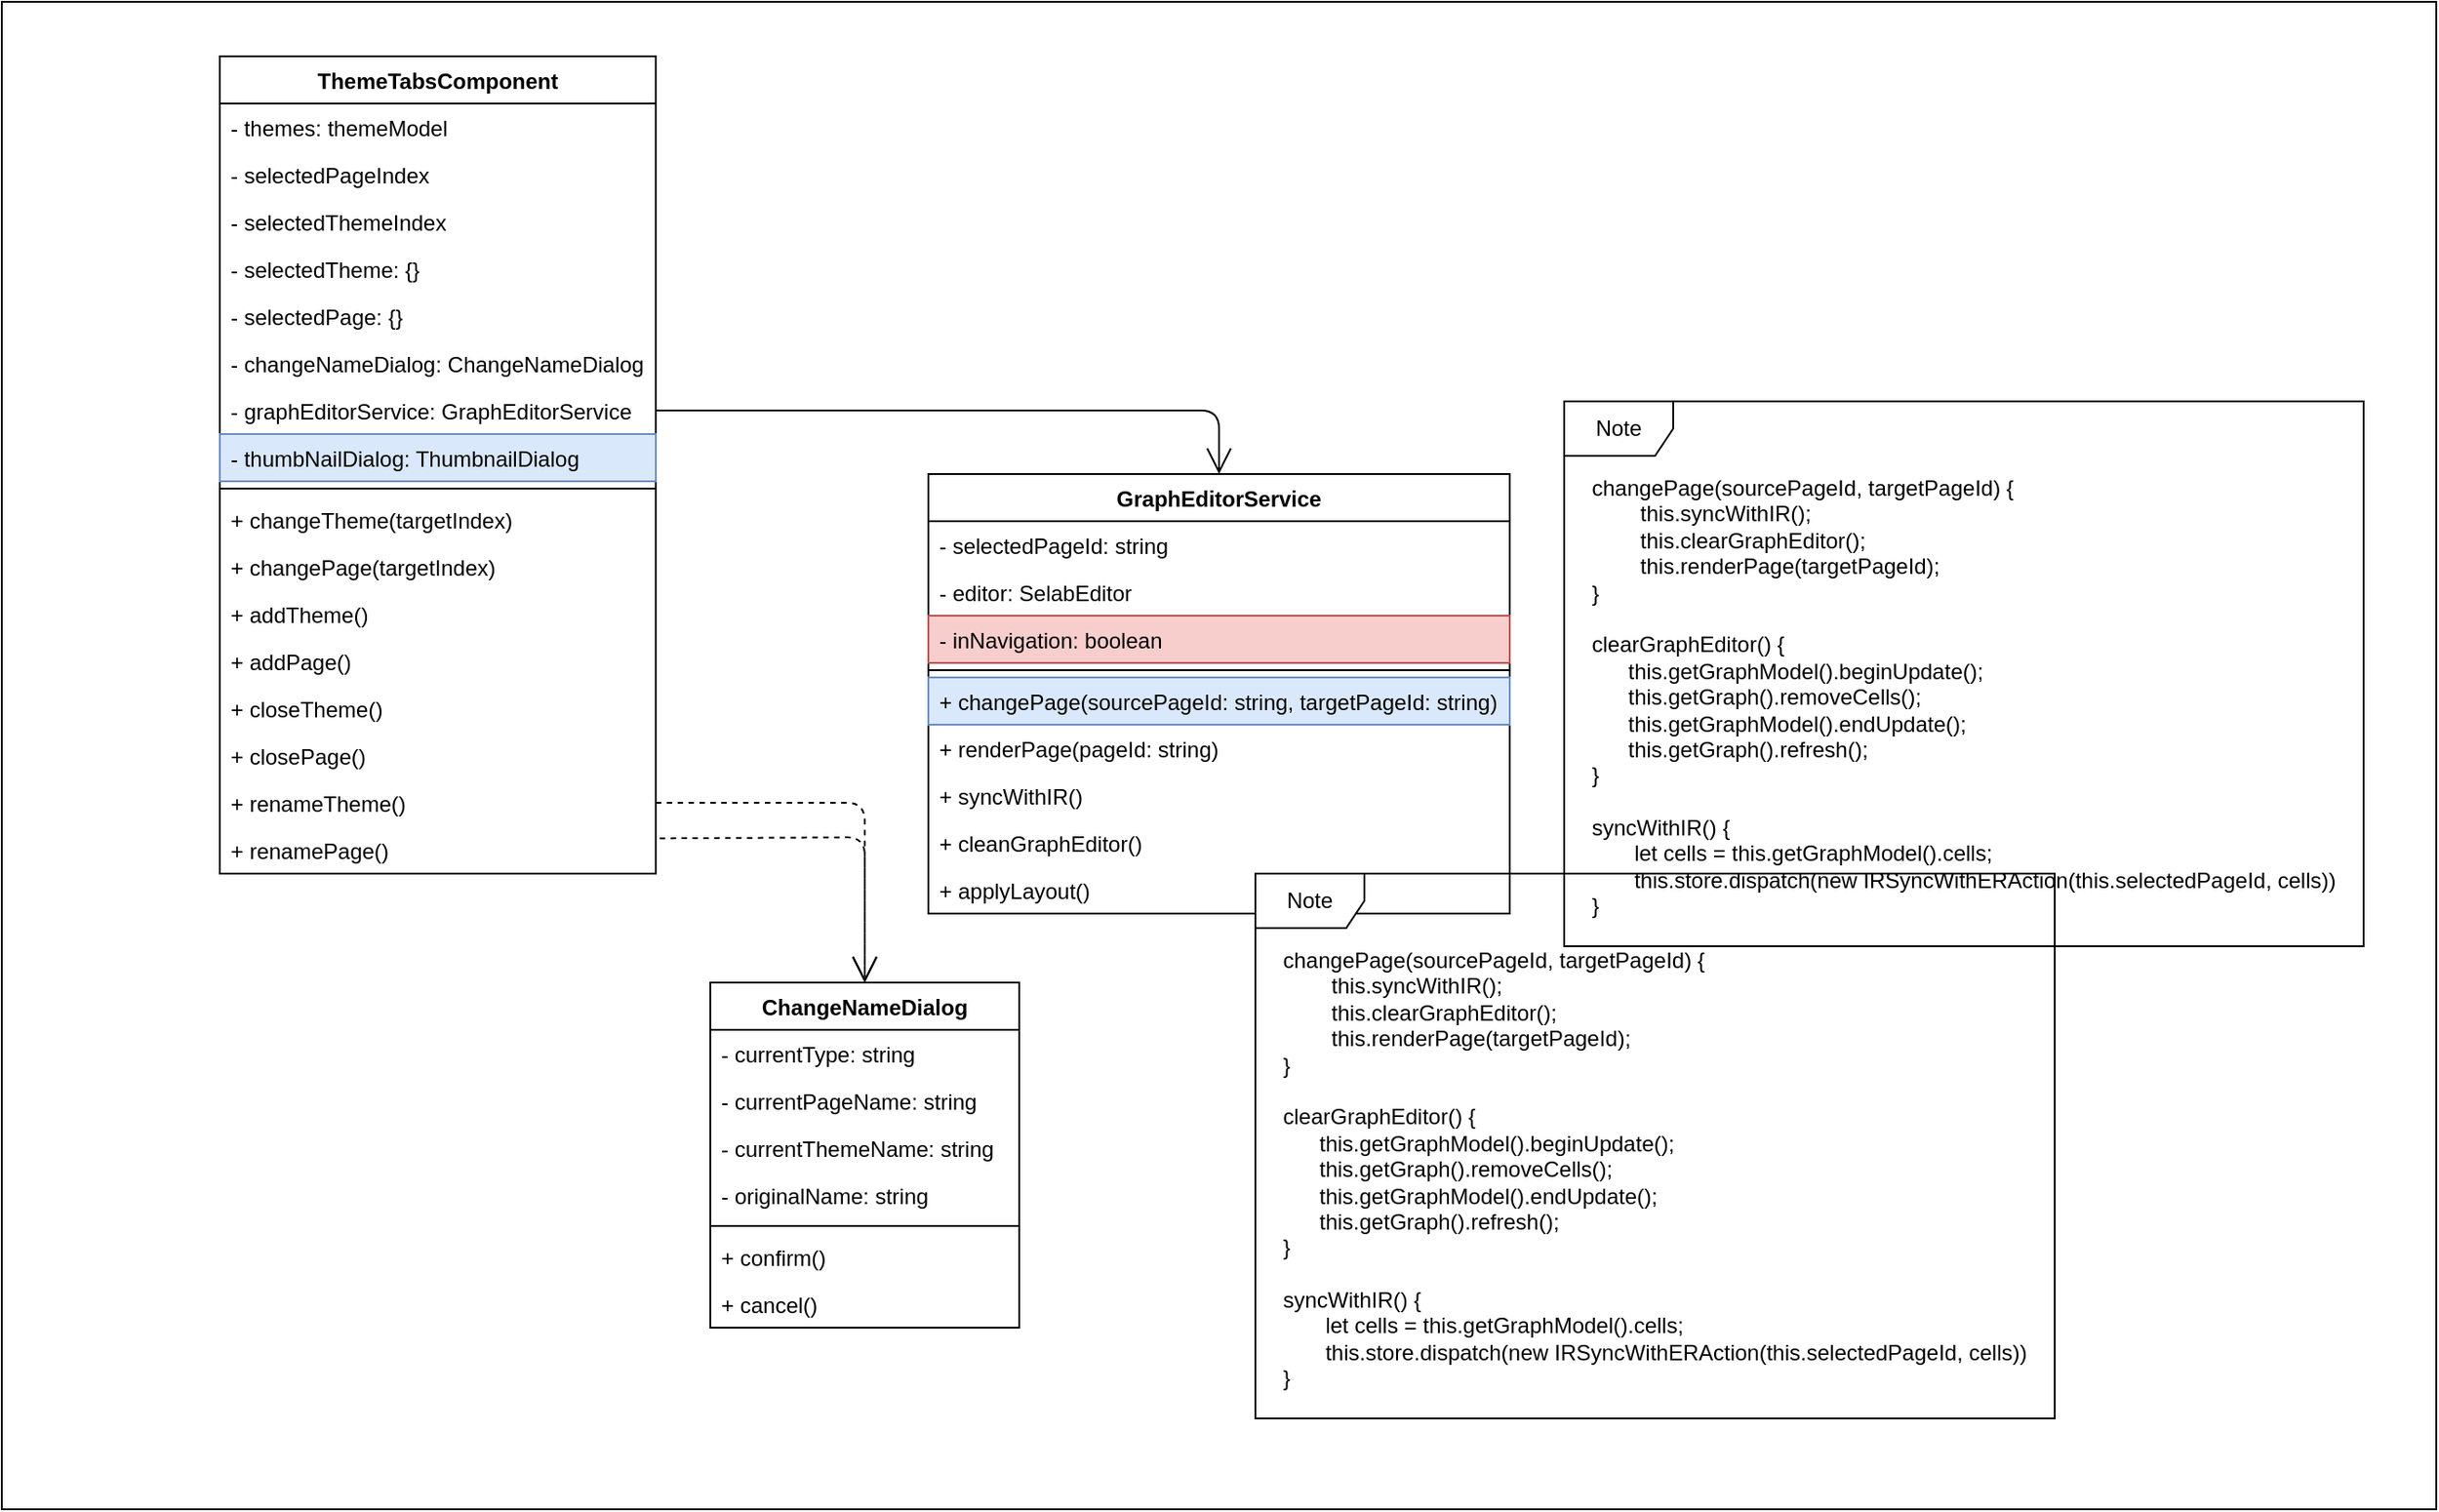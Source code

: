 <mxfile version="14.2.4" type="embed" pages="2">
    <diagram id="_QP45CJGmBJISH5dbIWF" name="Page-1">
        <mxGraphModel dx="1607" dy="1529" grid="1" gridSize="10" guides="1" tooltips="1" connect="1" arrows="1" fold="1" page="1" pageScale="1" pageWidth="850" pageHeight="1100" math="0" shadow="0">
            <root>
                <mxCell id="0"/>
                <mxCell id="1" parent="0"/>
                <mxCell id="51" value="" style="rounded=0;whiteSpace=wrap;html=1;" parent="1" vertex="1">
                    <mxGeometry x="-120" y="-10" width="1340" height="830" as="geometry"/>
                </mxCell>
                <mxCell id="2" value="ThemeTabsComponent" style="swimlane;fontStyle=1;align=center;verticalAlign=top;childLayout=stackLayout;horizontal=1;startSize=26;horizontalStack=0;resizeParent=1;resizeParentMax=0;resizeLast=0;collapsible=1;marginBottom=0;" parent="1" vertex="1">
                    <mxGeometry y="20" width="240" height="450" as="geometry"/>
                </mxCell>
                <mxCell id="3" value="- themes: themeModel" style="text;strokeColor=none;fillColor=none;align=left;verticalAlign=top;spacingLeft=4;spacingRight=4;overflow=hidden;rotatable=0;points=[[0,0.5],[1,0.5]];portConstraint=eastwest;" parent="2" vertex="1">
                    <mxGeometry y="26" width="240" height="26" as="geometry"/>
                </mxCell>
                <mxCell id="14" value="- selectedPageIndex" style="text;strokeColor=none;fillColor=none;align=left;verticalAlign=top;spacingLeft=4;spacingRight=4;overflow=hidden;rotatable=0;points=[[0,0.5],[1,0.5]];portConstraint=eastwest;" parent="2" vertex="1">
                    <mxGeometry y="52" width="240" height="26" as="geometry"/>
                </mxCell>
                <mxCell id="17" value="- selectedThemeIndex" style="text;strokeColor=none;fillColor=none;align=left;verticalAlign=top;spacingLeft=4;spacingRight=4;overflow=hidden;rotatable=0;points=[[0,0.5],[1,0.5]];portConstraint=eastwest;" parent="2" vertex="1">
                    <mxGeometry y="78" width="240" height="26" as="geometry"/>
                </mxCell>
                <mxCell id="15" value="- selectedTheme: {}" style="text;strokeColor=none;fillColor=none;align=left;verticalAlign=top;spacingLeft=4;spacingRight=4;overflow=hidden;rotatable=0;points=[[0,0.5],[1,0.5]];portConstraint=eastwest;" parent="2" vertex="1">
                    <mxGeometry y="104" width="240" height="26" as="geometry"/>
                </mxCell>
                <mxCell id="16" value="- selectedPage: {}" style="text;strokeColor=none;fillColor=none;align=left;verticalAlign=top;spacingLeft=4;spacingRight=4;overflow=hidden;rotatable=0;points=[[0,0.5],[1,0.5]];portConstraint=eastwest;" parent="2" vertex="1">
                    <mxGeometry y="130" width="240" height="26" as="geometry"/>
                </mxCell>
                <mxCell id="23" value="- changeNameDialog: ChangeNameDialog" style="text;strokeColor=none;fillColor=none;align=left;verticalAlign=top;spacingLeft=4;spacingRight=4;overflow=hidden;rotatable=0;points=[[0,0.5],[1,0.5]];portConstraint=eastwest;" parent="2" vertex="1">
                    <mxGeometry y="156" width="240" height="26" as="geometry"/>
                </mxCell>
                <mxCell id="22" value="- graphEditorService: GraphEditorService" style="text;strokeColor=none;fillColor=none;align=left;verticalAlign=top;spacingLeft=4;spacingRight=4;overflow=hidden;rotatable=0;points=[[0,0.5],[1,0.5]];portConstraint=eastwest;" parent="2" vertex="1">
                    <mxGeometry y="182" width="240" height="26" as="geometry"/>
                </mxCell>
                <mxCell id="52" value="- thumbNailDialog: ThumbnailDialog" style="text;strokeColor=#6c8ebf;fillColor=#dae8fc;align=left;verticalAlign=top;spacingLeft=4;spacingRight=4;overflow=hidden;rotatable=0;points=[[0,0.5],[1,0.5]];portConstraint=eastwest;" parent="2" vertex="1">
                    <mxGeometry y="208" width="240" height="26" as="geometry"/>
                </mxCell>
                <mxCell id="4" value="" style="line;strokeWidth=1;fillColor=none;align=left;verticalAlign=middle;spacingTop=-1;spacingLeft=3;spacingRight=3;rotatable=0;labelPosition=right;points=[];portConstraint=eastwest;" parent="2" vertex="1">
                    <mxGeometry y="234" width="240" height="8" as="geometry"/>
                </mxCell>
                <mxCell id="5" value="+ changeTheme(targetIndex)" style="text;align=left;verticalAlign=top;spacingLeft=4;spacingRight=4;overflow=hidden;rotatable=0;points=[[0,0.5],[1,0.5]];portConstraint=eastwest;" parent="2" vertex="1">
                    <mxGeometry y="242" width="240" height="26" as="geometry"/>
                </mxCell>
                <mxCell id="24" value="+ changePage(targetIndex)" style="text;strokeColor=none;fillColor=none;align=left;verticalAlign=top;spacingLeft=4;spacingRight=4;overflow=hidden;rotatable=0;points=[[0,0.5],[1,0.5]];portConstraint=eastwest;" parent="2" vertex="1">
                    <mxGeometry y="268" width="240" height="26" as="geometry"/>
                </mxCell>
                <mxCell id="25" value="+ addTheme()" style="text;strokeColor=none;fillColor=none;align=left;verticalAlign=top;spacingLeft=4;spacingRight=4;overflow=hidden;rotatable=0;points=[[0,0.5],[1,0.5]];portConstraint=eastwest;" parent="2" vertex="1">
                    <mxGeometry y="294" width="240" height="26" as="geometry"/>
                </mxCell>
                <mxCell id="26" value="+ addPage()" style="text;strokeColor=none;fillColor=none;align=left;verticalAlign=top;spacingLeft=4;spacingRight=4;overflow=hidden;rotatable=0;points=[[0,0.5],[1,0.5]];portConstraint=eastwest;" parent="2" vertex="1">
                    <mxGeometry y="320" width="240" height="26" as="geometry"/>
                </mxCell>
                <mxCell id="27" value="+ closeTheme()" style="text;strokeColor=none;fillColor=none;align=left;verticalAlign=top;spacingLeft=4;spacingRight=4;overflow=hidden;rotatable=0;points=[[0,0.5],[1,0.5]];portConstraint=eastwest;" parent="2" vertex="1">
                    <mxGeometry y="346" width="240" height="26" as="geometry"/>
                </mxCell>
                <mxCell id="28" value="+ closePage()" style="text;strokeColor=none;fillColor=none;align=left;verticalAlign=top;spacingLeft=4;spacingRight=4;overflow=hidden;rotatable=0;points=[[0,0.5],[1,0.5]];portConstraint=eastwest;" parent="2" vertex="1">
                    <mxGeometry y="372" width="240" height="26" as="geometry"/>
                </mxCell>
                <mxCell id="29" value="+ renameTheme()" style="text;strokeColor=none;fillColor=none;align=left;verticalAlign=top;spacingLeft=4;spacingRight=4;overflow=hidden;rotatable=0;points=[[0,0.5],[1,0.5]];portConstraint=eastwest;" parent="2" vertex="1">
                    <mxGeometry y="398" width="240" height="26" as="geometry"/>
                </mxCell>
                <mxCell id="30" value="+ renamePage()" style="text;strokeColor=none;fillColor=none;align=left;verticalAlign=top;spacingLeft=4;spacingRight=4;overflow=hidden;rotatable=0;points=[[0,0.5],[1,0.5]];portConstraint=eastwest;" parent="2" vertex="1">
                    <mxGeometry y="424" width="240" height="26" as="geometry"/>
                </mxCell>
                <mxCell id="6" value="ChangeNameDialog" style="swimlane;fontStyle=1;align=center;verticalAlign=top;childLayout=stackLayout;horizontal=1;startSize=26;horizontalStack=0;resizeParent=1;resizeParentMax=0;resizeLast=0;collapsible=1;marginBottom=0;" parent="1" vertex="1">
                    <mxGeometry x="270" y="530" width="170" height="190" as="geometry"/>
                </mxCell>
                <mxCell id="7" value="- currentType: string" style="text;strokeColor=none;fillColor=none;align=left;verticalAlign=top;spacingLeft=4;spacingRight=4;overflow=hidden;rotatable=0;points=[[0,0.5],[1,0.5]];portConstraint=eastwest;" parent="6" vertex="1">
                    <mxGeometry y="26" width="170" height="26" as="geometry"/>
                </mxCell>
                <mxCell id="10" value="- currentPageName: string" style="text;strokeColor=none;fillColor=none;align=left;verticalAlign=top;spacingLeft=4;spacingRight=4;overflow=hidden;rotatable=0;points=[[0,0.5],[1,0.5]];portConstraint=eastwest;" parent="6" vertex="1">
                    <mxGeometry y="52" width="170" height="26" as="geometry"/>
                </mxCell>
                <mxCell id="11" value="- currentThemeName: string" style="text;strokeColor=none;fillColor=none;align=left;verticalAlign=top;spacingLeft=4;spacingRight=4;overflow=hidden;rotatable=0;points=[[0,0.5],[1,0.5]];portConstraint=eastwest;" parent="6" vertex="1">
                    <mxGeometry y="78" width="170" height="26" as="geometry"/>
                </mxCell>
                <mxCell id="12" value="- originalName: string" style="text;strokeColor=none;fillColor=none;align=left;verticalAlign=top;spacingLeft=4;spacingRight=4;overflow=hidden;rotatable=0;points=[[0,0.5],[1,0.5]];portConstraint=eastwest;" parent="6" vertex="1">
                    <mxGeometry y="104" width="170" height="26" as="geometry"/>
                </mxCell>
                <mxCell id="8" value="" style="line;strokeWidth=1;fillColor=none;align=left;verticalAlign=middle;spacingTop=-1;spacingLeft=3;spacingRight=3;rotatable=0;labelPosition=right;points=[];portConstraint=eastwest;" parent="6" vertex="1">
                    <mxGeometry y="130" width="170" height="8" as="geometry"/>
                </mxCell>
                <mxCell id="9" value="+ confirm()" style="text;strokeColor=none;fillColor=none;align=left;verticalAlign=top;spacingLeft=4;spacingRight=4;overflow=hidden;rotatable=0;points=[[0,0.5],[1,0.5]];portConstraint=eastwest;" parent="6" vertex="1">
                    <mxGeometry y="138" width="170" height="26" as="geometry"/>
                </mxCell>
                <mxCell id="13" value="+ cancel()" style="text;strokeColor=none;fillColor=none;align=left;verticalAlign=top;spacingLeft=4;spacingRight=4;overflow=hidden;rotatable=0;points=[[0,0.5],[1,0.5]];portConstraint=eastwest;" parent="6" vertex="1">
                    <mxGeometry y="164" width="170" height="26" as="geometry"/>
                </mxCell>
                <mxCell id="18" value="GraphEditorService" style="swimlane;fontStyle=1;align=center;verticalAlign=top;childLayout=stackLayout;horizontal=1;startSize=26;horizontalStack=0;resizeParent=1;resizeParentMax=0;resizeLast=0;collapsible=1;marginBottom=0;" parent="1" vertex="1">
                    <mxGeometry x="390" y="250" width="320" height="242" as="geometry"/>
                </mxCell>
                <mxCell id="19" value="- selectedPageId: string" style="text;strokeColor=none;fillColor=none;align=left;verticalAlign=top;spacingLeft=4;spacingRight=4;overflow=hidden;rotatable=0;points=[[0,0.5],[1,0.5]];portConstraint=eastwest;" parent="18" vertex="1">
                    <mxGeometry y="26" width="320" height="26" as="geometry"/>
                </mxCell>
                <mxCell id="34" value="- editor: SelabEditor" style="text;strokeColor=none;fillColor=none;align=left;verticalAlign=top;spacingLeft=4;spacingRight=4;overflow=hidden;rotatable=0;points=[[0,0.5],[1,0.5]];portConstraint=eastwest;" parent="18" vertex="1">
                    <mxGeometry y="52" width="320" height="26" as="geometry"/>
                </mxCell>
                <mxCell id="36" value="- inNavigation: boolean" style="text;strokeColor=#b85450;fillColor=#f8cecc;align=left;verticalAlign=top;spacingLeft=4;spacingRight=4;overflow=hidden;rotatable=0;points=[[0,0.5],[1,0.5]];portConstraint=eastwest;" parent="18" vertex="1">
                    <mxGeometry y="78" width="320" height="26" as="geometry"/>
                </mxCell>
                <mxCell id="20" value="" style="line;strokeWidth=1;fillColor=none;align=left;verticalAlign=middle;spacingTop=-1;spacingLeft=3;spacingRight=3;rotatable=0;labelPosition=right;points=[];portConstraint=eastwest;" parent="18" vertex="1">
                    <mxGeometry y="104" width="320" height="8" as="geometry"/>
                </mxCell>
                <mxCell id="21" value="+ changePage(sourcePageId: string, targetPageId: string)" style="text;strokeColor=#6c8ebf;fillColor=#dae8fc;align=left;verticalAlign=top;spacingLeft=4;spacingRight=4;overflow=hidden;rotatable=0;points=[[0,0.5],[1,0.5]];portConstraint=eastwest;" parent="18" vertex="1">
                    <mxGeometry y="112" width="320" height="26" as="geometry"/>
                </mxCell>
                <mxCell id="37" value="+ renderPage(pageId: string)" style="text;strokeColor=none;fillColor=none;align=left;verticalAlign=top;spacingLeft=4;spacingRight=4;overflow=hidden;rotatable=0;points=[[0,0.5],[1,0.5]];portConstraint=eastwest;" parent="18" vertex="1">
                    <mxGeometry y="138" width="320" height="26" as="geometry"/>
                </mxCell>
                <mxCell id="39" value="+ syncWithIR()" style="text;strokeColor=none;fillColor=none;align=left;verticalAlign=top;spacingLeft=4;spacingRight=4;overflow=hidden;rotatable=0;points=[[0,0.5],[1,0.5]];portConstraint=eastwest;" parent="18" vertex="1">
                    <mxGeometry y="164" width="320" height="26" as="geometry"/>
                </mxCell>
                <mxCell id="33" value="+ cleanGraphEditor()" style="text;strokeColor=none;fillColor=none;align=left;verticalAlign=top;spacingLeft=4;spacingRight=4;overflow=hidden;rotatable=0;points=[[0,0.5],[1,0.5]];portConstraint=eastwest;" parent="18" vertex="1">
                    <mxGeometry y="190" width="320" height="26" as="geometry"/>
                </mxCell>
                <mxCell id="40" value="+ applyLayout()" style="text;strokeColor=none;fillColor=none;align=left;verticalAlign=top;spacingLeft=4;spacingRight=4;overflow=hidden;rotatable=0;points=[[0,0.5],[1,0.5]];portConstraint=eastwest;" parent="18" vertex="1">
                    <mxGeometry y="216" width="320" height="26" as="geometry"/>
                </mxCell>
                <mxCell id="31" value="Use" style="endArrow=open;endSize=12;dashed=1;html=1;exitX=1;exitY=0.5;exitDx=0;exitDy=0;entryX=0.5;entryY=0;entryDx=0;entryDy=0;fontStyle=0;noLabel=1;fontColor=none;" parent="1" source="29" target="6" edge="1">
                    <mxGeometry width="160" relative="1" as="geometry">
                        <mxPoint x="320" y="240" as="sourcePoint"/>
                        <mxPoint x="480" y="240" as="targetPoint"/>
                        <Array as="points">
                            <mxPoint x="355" y="431"/>
                        </Array>
                    </mxGeometry>
                </mxCell>
                <mxCell id="32" value="Use" style="endArrow=open;endSize=12;dashed=1;html=1;exitX=1.009;exitY=0.254;exitDx=0;exitDy=0;entryX=0.5;entryY=0;entryDx=0;entryDy=0;fontStyle=0;noLabel=1;fontColor=none;exitPerimeter=0;" parent="1" source="30" target="6" edge="1">
                    <mxGeometry width="160" relative="1" as="geometry">
                        <mxPoint x="250" y="415" as="sourcePoint"/>
                        <mxPoint x="365" y="540" as="targetPoint"/>
                        <Array as="points">
                            <mxPoint x="355" y="450"/>
                        </Array>
                    </mxGeometry>
                </mxCell>
                <mxCell id="41" value="" style="endArrow=open;endFill=1;endSize=12;html=1;fontColor=none;exitX=1;exitY=0.5;exitDx=0;exitDy=0;entryX=0.5;entryY=0;entryDx=0;entryDy=0;" parent="1" source="22" target="18" edge="1">
                    <mxGeometry width="160" relative="1" as="geometry">
                        <mxPoint x="320" y="360" as="sourcePoint"/>
                        <mxPoint x="480" y="360" as="targetPoint"/>
                        <Array as="points">
                            <mxPoint x="550" y="215"/>
                        </Array>
                    </mxGeometry>
                </mxCell>
                <mxCell id="50" value="" style="group" parent="1" vertex="1" connectable="0">
                    <mxGeometry x="740" y="210" width="440" height="560" as="geometry"/>
                </mxCell>
                <mxCell id="48" value="Note" style="shape=umlFrame;whiteSpace=wrap;html=1;fillColor=#FFFFFF;fontColor=none;" parent="50" vertex="1">
                    <mxGeometry width="440" height="300" as="geometry"/>
                </mxCell>
                <mxCell id="49" value="&lt;div style=&quot;text-align: left&quot;&gt;&lt;span&gt;changePage(sourcePageId, targetPageId) {&lt;/span&gt;&lt;/div&gt;&lt;div style=&quot;text-align: left&quot;&gt;&amp;nbsp; &amp;nbsp; &amp;nbsp; &amp;nbsp; this.syncWithIR();&lt;/div&gt;&lt;div style=&quot;text-align: left&quot;&gt;&amp;nbsp; &amp;nbsp; &amp;nbsp; &amp;nbsp; this.clearGraphEditor();&lt;/div&gt;&lt;div style=&quot;text-align: left&quot;&gt;&amp;nbsp; &amp;nbsp; &amp;nbsp; &amp;nbsp; this.renderPage(targetPageId);&lt;/div&gt;&lt;div style=&quot;text-align: left&quot;&gt;&lt;span&gt;}&lt;/span&gt;&lt;/div&gt;&lt;div style=&quot;text-align: left&quot;&gt;&lt;span&gt;&lt;br&gt;&lt;/span&gt;&lt;/div&gt;&lt;div style=&quot;text-align: left&quot;&gt;clearGraphEditor() {&lt;/div&gt;&lt;div style=&quot;text-align: left&quot;&gt;&amp;nbsp; &amp;nbsp; &amp;nbsp; this.getGraphModel().beginUpdate();&lt;/div&gt;&lt;div style=&quot;text-align: left&quot;&gt;&amp;nbsp; &amp;nbsp; &amp;nbsp; this.getGraph().removeCells();&lt;/div&gt;&lt;div style=&quot;text-align: left&quot;&gt;&amp;nbsp; &amp;nbsp; &amp;nbsp; this.getGraphModel().endUpdate();&lt;/div&gt;&lt;div style=&quot;text-align: left&quot;&gt;&amp;nbsp; &amp;nbsp; &amp;nbsp; this.getGraph().refresh();&lt;/div&gt;&lt;div style=&quot;text-align: left&quot;&gt;&lt;span&gt;}&lt;/span&gt;&lt;/div&gt;&lt;div style=&quot;text-align: left&quot;&gt;&lt;span&gt;&lt;br&gt;&lt;/span&gt;&lt;/div&gt;&lt;div style=&quot;text-align: left&quot;&gt;&lt;span&gt;syncWithIR() {&lt;/span&gt;&lt;/div&gt;&lt;div style=&quot;text-align: left&quot;&gt;&lt;span&gt;&amp;nbsp; &amp;nbsp; &amp;nbsp; &amp;nbsp;let cells = this.getGraphModel().cells;&lt;/span&gt;&lt;/div&gt;&lt;div style=&quot;text-align: left&quot;&gt;&lt;span&gt;&amp;nbsp; &amp;nbsp; &amp;nbsp; &amp;nbsp;this.store.dispatch(new IRSyncWithERAction(this.selectedPageId, cells))&lt;/span&gt;&lt;/div&gt;&lt;div style=&quot;text-align: left&quot;&gt;&lt;span&gt;}&lt;/span&gt;&lt;/div&gt;&lt;div style=&quot;text-align: left&quot;&gt;&lt;br&gt;&lt;/div&gt;" style="text;html=1;strokeColor=none;fillColor=none;align=center;verticalAlign=middle;whiteSpace=wrap;rounded=0;fontColor=none;" parent="50" vertex="1">
                    <mxGeometry x="10" y="50" width="420" height="240" as="geometry"/>
                </mxCell>
                <mxCell id="53" value="" style="group" parent="50" vertex="1" connectable="0">
                    <mxGeometry x="-170" y="260" width="440" height="300" as="geometry"/>
                </mxCell>
                <mxCell id="54" value="Note" style="shape=umlFrame;whiteSpace=wrap;html=1;fillColor=#FFFFFF;fontColor=none;" parent="53" vertex="1">
                    <mxGeometry width="440" height="300" as="geometry"/>
                </mxCell>
                <mxCell id="55" value="&lt;div style=&quot;text-align: left&quot;&gt;&lt;span&gt;changePage(sourcePageId, targetPageId) {&lt;/span&gt;&lt;/div&gt;&lt;div style=&quot;text-align: left&quot;&gt;&amp;nbsp; &amp;nbsp; &amp;nbsp; &amp;nbsp; this.syncWithIR();&lt;/div&gt;&lt;div style=&quot;text-align: left&quot;&gt;&amp;nbsp; &amp;nbsp; &amp;nbsp; &amp;nbsp; this.clearGraphEditor();&lt;/div&gt;&lt;div style=&quot;text-align: left&quot;&gt;&amp;nbsp; &amp;nbsp; &amp;nbsp; &amp;nbsp; this.renderPage(targetPageId);&lt;/div&gt;&lt;div style=&quot;text-align: left&quot;&gt;&lt;span&gt;}&lt;/span&gt;&lt;/div&gt;&lt;div style=&quot;text-align: left&quot;&gt;&lt;span&gt;&lt;br&gt;&lt;/span&gt;&lt;/div&gt;&lt;div style=&quot;text-align: left&quot;&gt;clearGraphEditor() {&lt;/div&gt;&lt;div style=&quot;text-align: left&quot;&gt;&amp;nbsp; &amp;nbsp; &amp;nbsp; this.getGraphModel().beginUpdate();&lt;/div&gt;&lt;div style=&quot;text-align: left&quot;&gt;&amp;nbsp; &amp;nbsp; &amp;nbsp; this.getGraph().removeCells();&lt;/div&gt;&lt;div style=&quot;text-align: left&quot;&gt;&amp;nbsp; &amp;nbsp; &amp;nbsp; this.getGraphModel().endUpdate();&lt;/div&gt;&lt;div style=&quot;text-align: left&quot;&gt;&amp;nbsp; &amp;nbsp; &amp;nbsp; this.getGraph().refresh();&lt;/div&gt;&lt;div style=&quot;text-align: left&quot;&gt;&lt;span&gt;}&lt;/span&gt;&lt;/div&gt;&lt;div style=&quot;text-align: left&quot;&gt;&lt;span&gt;&lt;br&gt;&lt;/span&gt;&lt;/div&gt;&lt;div style=&quot;text-align: left&quot;&gt;&lt;span&gt;syncWithIR() {&lt;/span&gt;&lt;/div&gt;&lt;div style=&quot;text-align: left&quot;&gt;&lt;span&gt;&amp;nbsp; &amp;nbsp; &amp;nbsp; &amp;nbsp;let cells = this.getGraphModel().cells;&lt;/span&gt;&lt;/div&gt;&lt;div style=&quot;text-align: left&quot;&gt;&lt;span&gt;&amp;nbsp; &amp;nbsp; &amp;nbsp; &amp;nbsp;this.store.dispatch(new IRSyncWithERAction(this.selectedPageId, cells))&lt;/span&gt;&lt;/div&gt;&lt;div style=&quot;text-align: left&quot;&gt;&lt;span&gt;}&lt;/span&gt;&lt;/div&gt;&lt;div style=&quot;text-align: left&quot;&gt;&lt;br&gt;&lt;/div&gt;" style="text;html=1;strokeColor=none;fillColor=none;align=center;verticalAlign=middle;whiteSpace=wrap;rounded=0;fontColor=none;" parent="53" vertex="1">
                    <mxGeometry x="10" y="50" width="420" height="240" as="geometry"/>
                </mxCell>
            </root>
        </mxGraphModel>
    </diagram>
    <diagram id="PF1x0qMyhKTW2dh1mtm_" name="new DB Schema">
        <mxGraphModel dx="757" dy="429" grid="1" gridSize="10" guides="1" tooltips="1" connect="1" arrows="1" fold="1" page="1" pageScale="1" pageWidth="850" pageHeight="1100" math="0" shadow="0">
            <root>
                <mxCell id="Okdx2_o7pvKaF0GBNR8V-0"/>
                <mxCell id="Okdx2_o7pvKaF0GBNR8V-1" parent="Okdx2_o7pvKaF0GBNR8V-0"/>
                <mxCell id="Okdx2_o7pvKaF0GBNR8V-9" value="" style="rounded=0;whiteSpace=wrap;html=1;" vertex="1" parent="Okdx2_o7pvKaF0GBNR8V-1">
                    <mxGeometry y="60" width="520" height="380" as="geometry"/>
                </mxCell>
                <mxCell id="Okdx2_o7pvKaF0GBNR8V-2" value="&lt;div style=&quot;box-sizing: border-box ; width: 100% ; background: #e4e4e4 ; padding: 2px&quot;&gt;Themes&lt;/div&gt;&lt;table style=&quot;width: 100% ; font-size: 1em&quot; cellpadding=&quot;2&quot; cellspacing=&quot;0&quot;&gt;&lt;tbody&gt;&lt;tr&gt;&lt;td&gt;PK&lt;/td&gt;&lt;td&gt;themeID varchar(45)&lt;/td&gt;&lt;/tr&gt;&lt;tr&gt;&lt;td&gt;&lt;/td&gt;&lt;td&gt;themeName varchar(45)&lt;/td&gt;&lt;/tr&gt;&lt;tr&gt;&lt;td&gt;&lt;/td&gt;&lt;td&gt;projectName varchar(45)&lt;/td&gt;&lt;/tr&gt;&lt;/tbody&gt;&lt;/table&gt;" style="verticalAlign=top;align=left;overflow=fill;html=1;" vertex="1" parent="Okdx2_o7pvKaF0GBNR8V-1">
                    <mxGeometry x="300" y="100" width="160" height="70" as="geometry"/>
                </mxCell>
                <mxCell id="Okdx2_o7pvKaF0GBNR8V-3" value="&lt;div style=&quot;box-sizing: border-box ; width: 100% ; background: #e4e4e4 ; padding: 2px&quot;&gt;NDLs&lt;/div&gt;&lt;table style=&quot;width: 100% ; font-size: 1em&quot; cellpadding=&quot;2&quot; cellspacing=&quot;0&quot;&gt;&lt;tbody&gt;&lt;tr&gt;&lt;td&gt;PK&lt;/td&gt;&lt;td&gt;navigationID int(11)&lt;/td&gt;&lt;/tr&gt;&lt;tr&gt;&lt;td&gt;&lt;br&gt;&lt;/td&gt;&lt;td&gt;ndl mediumtext&lt;/td&gt;&lt;/tr&gt;&lt;tr&gt;&lt;td&gt;&lt;/td&gt;&lt;td&gt;projetctName varchar(45)&lt;/td&gt;&lt;/tr&gt;&lt;/tbody&gt;&lt;/table&gt;" style="verticalAlign=top;align=left;overflow=fill;html=1;" vertex="1" parent="Okdx2_o7pvKaF0GBNR8V-1">
                    <mxGeometry x="40" y="330" width="180" height="70" as="geometry"/>
                </mxCell>
                <mxCell id="Okdx2_o7pvKaF0GBNR8V-4" value="&lt;div style=&quot;box-sizing: border-box ; width: 100% ; background: #e4e4e4 ; padding: 2px&quot;&gt;SUMDLs&lt;/div&gt;&lt;table style=&quot;width: 100% ; font-size: 1em&quot; cellpadding=&quot;2&quot; cellspacing=&quot;0&quot;&gt;&lt;tbody&gt;&lt;tr&gt;&lt;td&gt;PK&lt;/td&gt;&lt;td&gt;sumdlID int(11)&lt;/td&gt;&lt;/tr&gt;&lt;tr&gt;&lt;td&gt;&lt;br&gt;&lt;/td&gt;&lt;td&gt;sumDL mediumtext&lt;/td&gt;&lt;/tr&gt;&lt;tr&gt;&lt;td&gt;&lt;/td&gt;&lt;td&gt;projectName varchar(45)&lt;/td&gt;&lt;/tr&gt;&lt;/tbody&gt;&lt;/table&gt;" style="verticalAlign=top;align=left;overflow=fill;html=1;" vertex="1" parent="Okdx2_o7pvKaF0GBNR8V-1">
                    <mxGeometry x="300" y="330" width="160" height="70" as="geometry"/>
                </mxCell>
                <mxCell id="Okdx2_o7pvKaF0GBNR8V-5" value="&lt;div style=&quot;box-sizing: border-box ; width: 100% ; background: #e4e4e4 ; padding: 2px&quot;&gt;PageUICDLs&lt;/div&gt;&lt;table style=&quot;width: 100% ; font-size: 1em&quot; cellpadding=&quot;2&quot; cellspacing=&quot;0&quot;&gt;&lt;tbody&gt;&lt;tr&gt;&lt;td&gt;PK&lt;/td&gt;&lt;td&gt;pageID varchar(45)&lt;/td&gt;&lt;/tr&gt;&lt;tr&gt;&lt;td&gt;FK&lt;/td&gt;&lt;td&gt;themeID varchar(45)&lt;/td&gt;&lt;/tr&gt;&lt;tr&gt;&lt;td&gt;&lt;/td&gt;&lt;td&gt;pageUICDL mediumtext&lt;br&gt;pageName varchar(45)&lt;br&gt;projectName varchar(45)&lt;/td&gt;&lt;/tr&gt;&lt;/tbody&gt;&lt;/table&gt;" style="verticalAlign=top;align=left;overflow=fill;html=1;" vertex="1" parent="Okdx2_o7pvKaF0GBNR8V-1">
                    <mxGeometry x="50" y="190" width="160" height="100" as="geometry"/>
                </mxCell>
                <mxCell id="Okdx2_o7pvKaF0GBNR8V-6" value="Relation" style="endArrow=open;html=1;endSize=12;startArrow=diamondThin;startSize=14;startFill=0;edgeStyle=orthogonalEdgeStyle;entryX=0;entryY=0.25;entryDx=0;entryDy=0;" edge="1" parent="Okdx2_o7pvKaF0GBNR8V-1" source="Okdx2_o7pvKaF0GBNR8V-5" target="Okdx2_o7pvKaF0GBNR8V-2">
                    <mxGeometry relative="1" as="geometry">
                        <mxPoint x="280" y="220" as="sourcePoint"/>
                        <mxPoint x="440" y="220" as="targetPoint"/>
                    </mxGeometry>
                </mxCell>
                <mxCell id="Okdx2_o7pvKaF0GBNR8V-7" value="1" style="edgeLabel;resizable=0;html=1;align=left;verticalAlign=top;" connectable="0" vertex="1" parent="Okdx2_o7pvKaF0GBNR8V-6">
                    <mxGeometry x="-1" relative="1" as="geometry"/>
                </mxCell>
                <mxCell id="Okdx2_o7pvKaF0GBNR8V-8" value="1" style="edgeLabel;resizable=0;html=1;align=right;verticalAlign=top;" connectable="0" vertex="1" parent="Okdx2_o7pvKaF0GBNR8V-6">
                    <mxGeometry x="1" relative="1" as="geometry"/>
                </mxCell>
            </root>
        </mxGraphModel>
    </diagram>
</mxfile>